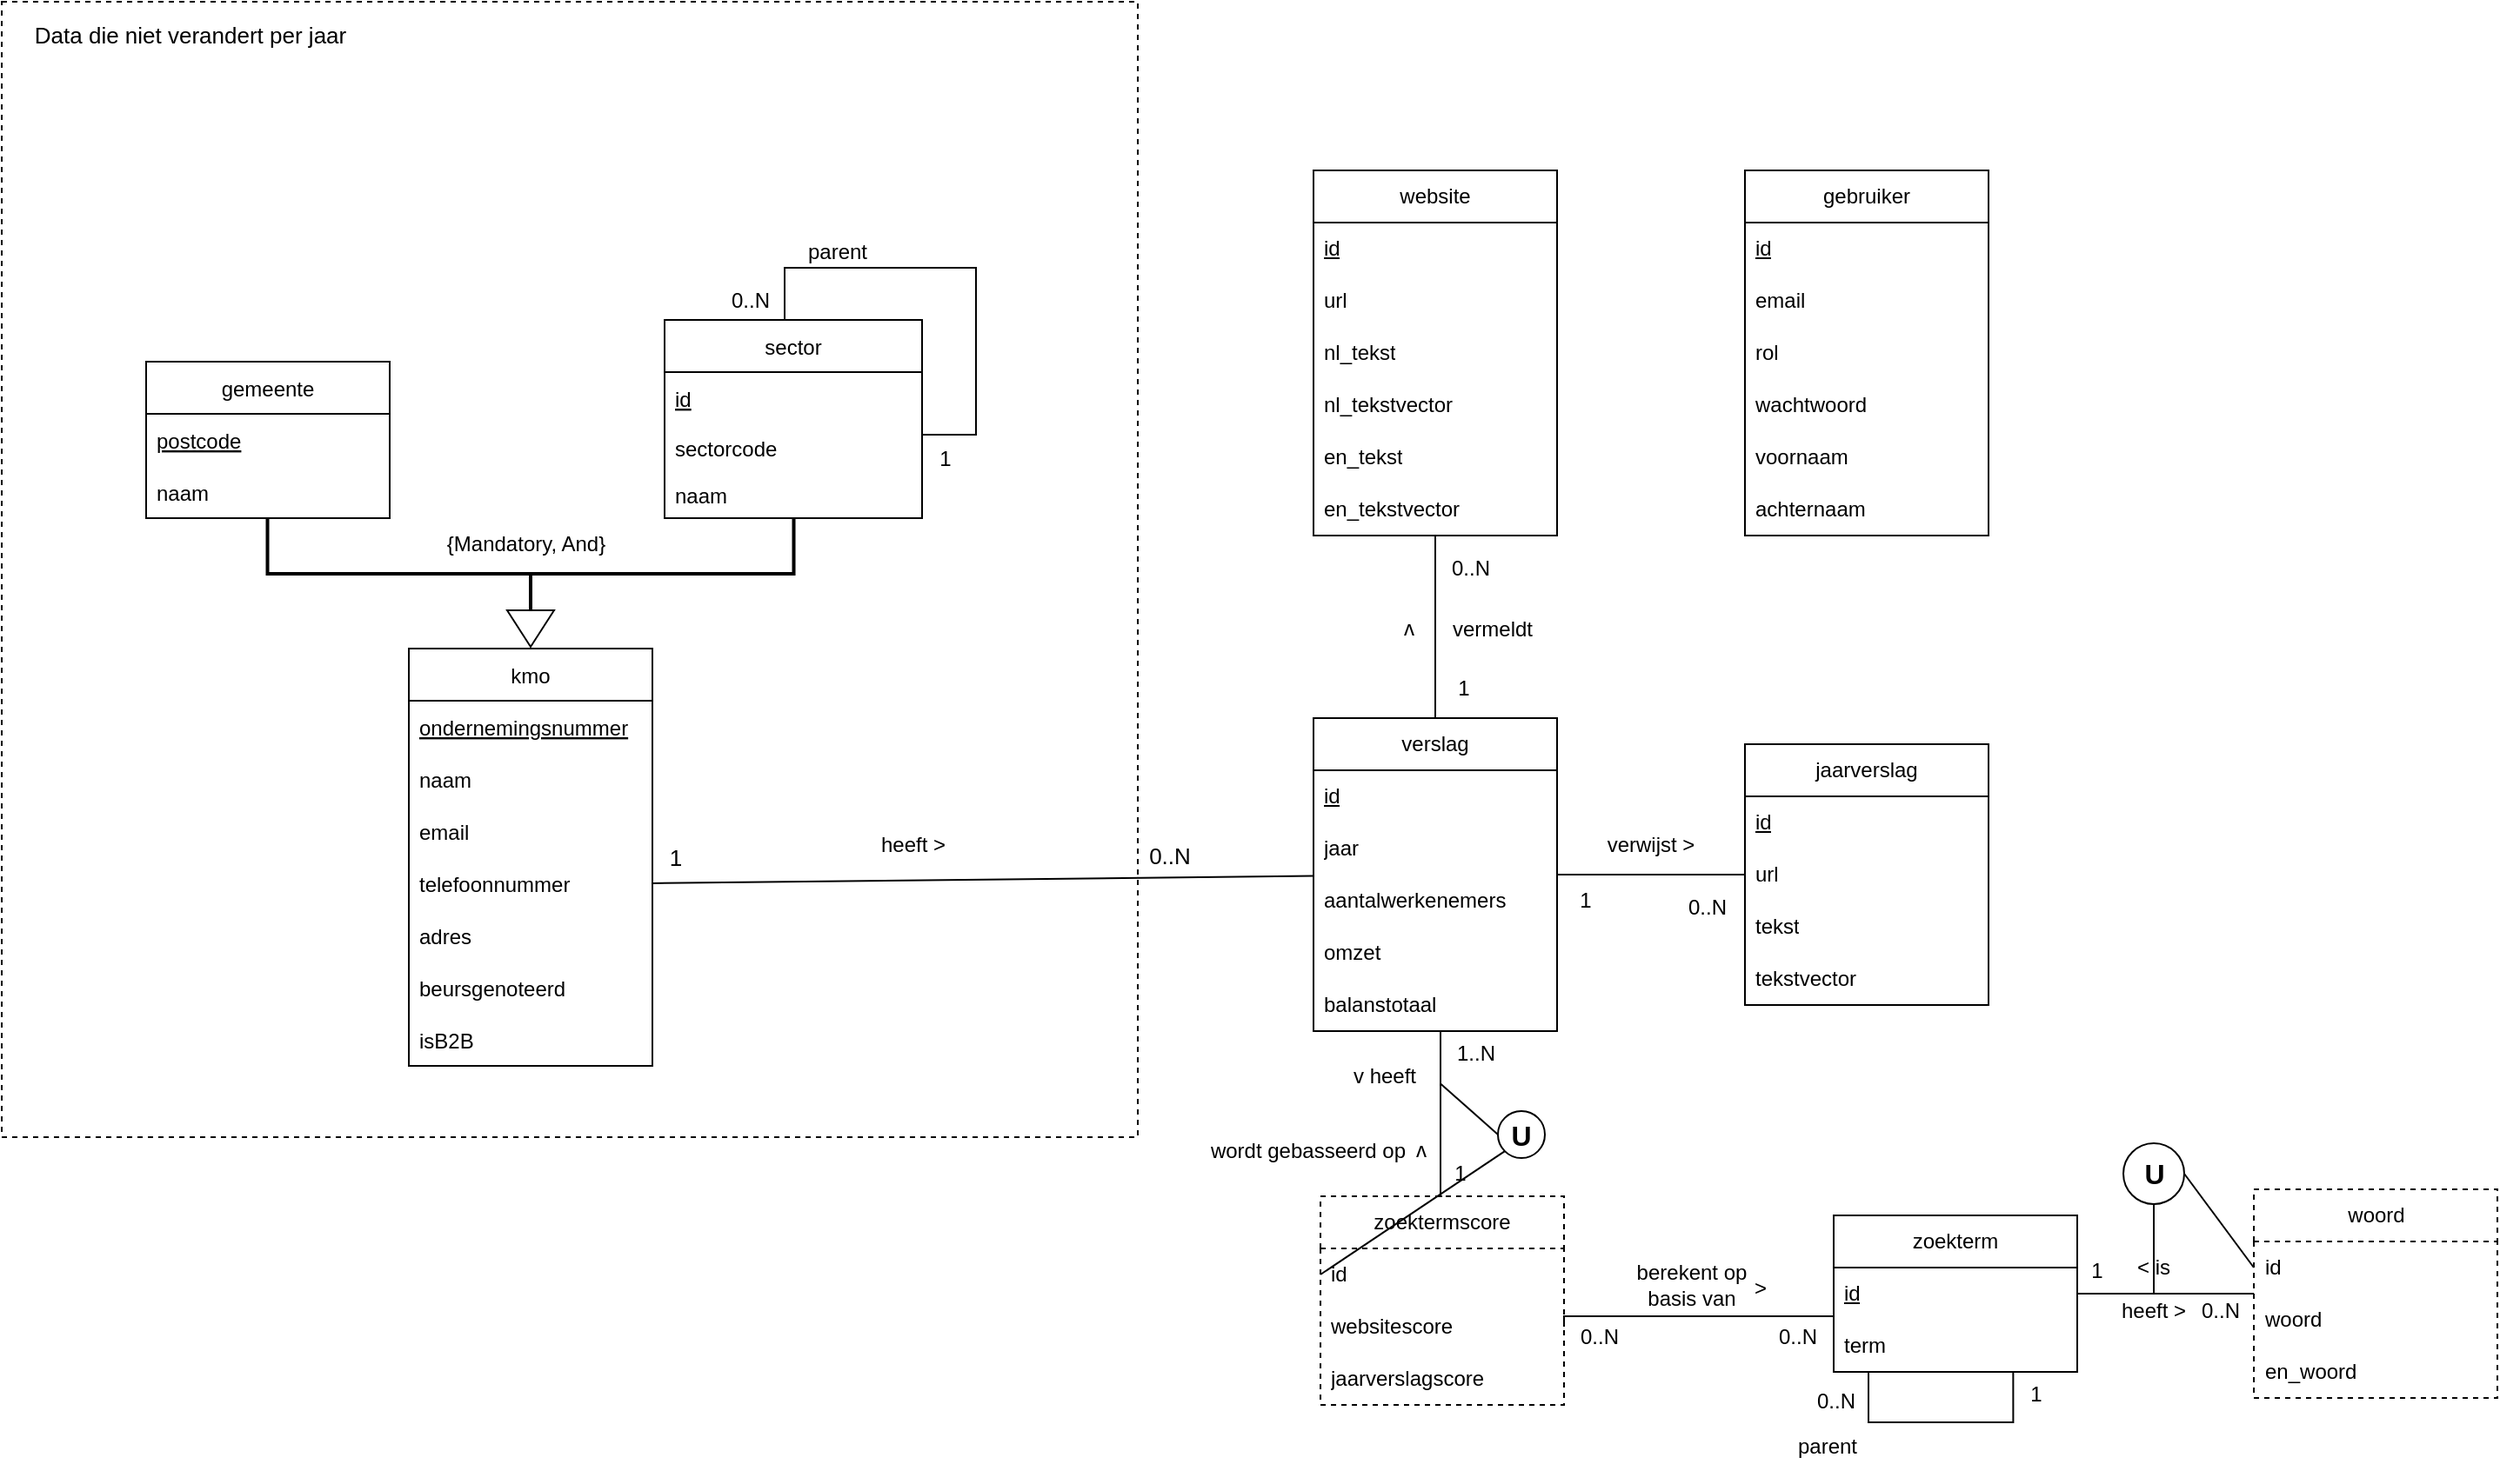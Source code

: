 <mxfile version="20.6.2" type="device"><diagram id="WTGynVmbKfR1uC-QsiB_" name="Page-1"><mxGraphModel dx="1108" dy="1800" grid="0" gridSize="10" guides="1" tooltips="1" connect="1" arrows="1" fold="1" page="0" pageScale="1" pageWidth="850" pageHeight="1100" math="0" shadow="0"><root><mxCell id="0"/><mxCell id="1" parent="0"/><mxCell id="Re18l9JdXHp2UFm8CKWH-41" value="&lt;div style=&quot;&quot;&gt;&lt;br&gt;&lt;/div&gt;" style="whiteSpace=wrap;html=1;aspect=fixed;fillColor=none;dashed=1;align=left;imageAspect=0;" parent="1" vertex="1"><mxGeometry x="-142" y="-271" width="653" height="653" as="geometry"/></mxCell><mxCell id="Re18l9JdXHp2UFm8CKWH-2" value="kmo" style="swimlane;fontStyle=0;childLayout=stackLayout;horizontal=1;startSize=30;horizontalStack=0;resizeParent=1;resizeParentMax=0;resizeLast=0;collapsible=1;marginBottom=0;fillColor=default;" parent="1" vertex="1"><mxGeometry x="92" y="101" width="140" height="240" as="geometry"/></mxCell><mxCell id="Re18l9JdXHp2UFm8CKWH-3" value="ondernemingsnummer" style="text;strokeColor=none;fillColor=none;align=left;verticalAlign=middle;spacingLeft=4;spacingRight=4;overflow=hidden;points=[[0,0.5],[1,0.5]];portConstraint=eastwest;rotatable=0;fontStyle=4" parent="Re18l9JdXHp2UFm8CKWH-2" vertex="1"><mxGeometry y="30" width="140" height="30" as="geometry"/></mxCell><mxCell id="Re18l9JdXHp2UFm8CKWH-4" value="naam" style="text;strokeColor=none;fillColor=none;align=left;verticalAlign=middle;spacingLeft=4;spacingRight=4;overflow=hidden;points=[[0,0.5],[1,0.5]];portConstraint=eastwest;rotatable=0;" parent="Re18l9JdXHp2UFm8CKWH-2" vertex="1"><mxGeometry y="60" width="140" height="30" as="geometry"/></mxCell><mxCell id="Re18l9JdXHp2UFm8CKWH-5" value="email" style="text;strokeColor=none;fillColor=none;align=left;verticalAlign=middle;spacingLeft=4;spacingRight=4;overflow=hidden;points=[[0,0.5],[1,0.5]];portConstraint=eastwest;rotatable=0;" parent="Re18l9JdXHp2UFm8CKWH-2" vertex="1"><mxGeometry y="90" width="140" height="30" as="geometry"/></mxCell><mxCell id="Re18l9JdXHp2UFm8CKWH-6" value="telefoonnummer" style="text;strokeColor=none;fillColor=none;align=left;verticalAlign=middle;spacingLeft=4;spacingRight=4;overflow=hidden;points=[[0,0.5],[1,0.5]];portConstraint=eastwest;rotatable=0;" parent="Re18l9JdXHp2UFm8CKWH-2" vertex="1"><mxGeometry y="120" width="140" height="30" as="geometry"/></mxCell><mxCell id="Re18l9JdXHp2UFm8CKWH-7" value="adres" style="text;strokeColor=none;fillColor=none;align=left;verticalAlign=middle;spacingLeft=4;spacingRight=4;overflow=hidden;points=[[0,0.5],[1,0.5]];portConstraint=eastwest;rotatable=0;" parent="Re18l9JdXHp2UFm8CKWH-2" vertex="1"><mxGeometry y="150" width="140" height="30" as="geometry"/></mxCell><mxCell id="Re18l9JdXHp2UFm8CKWH-9" value="beursgenoteerd" style="text;strokeColor=none;fillColor=none;align=left;verticalAlign=middle;spacingLeft=4;spacingRight=4;overflow=hidden;points=[[0,0.5],[1,0.5]];portConstraint=eastwest;rotatable=0;" parent="Re18l9JdXHp2UFm8CKWH-2" vertex="1"><mxGeometry y="180" width="140" height="30" as="geometry"/></mxCell><mxCell id="Re18l9JdXHp2UFm8CKWH-11" value="isB2B" style="text;strokeColor=none;fillColor=none;align=left;verticalAlign=middle;spacingLeft=4;spacingRight=4;overflow=hidden;points=[[0,0.5],[1,0.5]];portConstraint=eastwest;rotatable=0;" parent="Re18l9JdXHp2UFm8CKWH-2" vertex="1"><mxGeometry y="210" width="140" height="30" as="geometry"/></mxCell><mxCell id="Re18l9JdXHp2UFm8CKWH-14" value="gemeente" style="swimlane;fontStyle=0;childLayout=stackLayout;horizontal=1;startSize=30;horizontalStack=0;resizeParent=1;resizeParentMax=0;resizeLast=0;collapsible=1;marginBottom=0;fillColor=default;" parent="1" vertex="1"><mxGeometry x="-59" y="-64" width="140" height="90" as="geometry"/></mxCell><mxCell id="Re18l9JdXHp2UFm8CKWH-15" value="postcode" style="text;strokeColor=none;fillColor=none;align=left;verticalAlign=middle;spacingLeft=4;spacingRight=4;overflow=hidden;points=[[0,0.5],[1,0.5]];portConstraint=eastwest;rotatable=0;fontStyle=4" parent="Re18l9JdXHp2UFm8CKWH-14" vertex="1"><mxGeometry y="30" width="140" height="30" as="geometry"/></mxCell><mxCell id="Re18l9JdXHp2UFm8CKWH-16" value="naam" style="text;strokeColor=none;fillColor=none;align=left;verticalAlign=middle;spacingLeft=4;spacingRight=4;overflow=hidden;points=[[0,0.5],[1,0.5]];portConstraint=eastwest;rotatable=0;" parent="Re18l9JdXHp2UFm8CKWH-14" vertex="1"><mxGeometry y="60" width="140" height="30" as="geometry"/></mxCell><mxCell id="Re18l9JdXHp2UFm8CKWH-21" value="sector" style="swimlane;fontStyle=0;childLayout=stackLayout;horizontal=1;startSize=30;horizontalStack=0;resizeParent=1;resizeParentMax=0;resizeLast=0;collapsible=1;marginBottom=0;fillColor=default;" parent="1" vertex="1"><mxGeometry x="239" y="-88" width="148" height="114" as="geometry"/></mxCell><mxCell id="Re18l9JdXHp2UFm8CKWH-22" value="id" style="text;strokeColor=none;fillColor=none;align=left;verticalAlign=middle;spacingLeft=4;spacingRight=4;overflow=hidden;points=[[0,0.5],[1,0.5]];portConstraint=eastwest;rotatable=0;fontStyle=4" parent="Re18l9JdXHp2UFm8CKWH-21" vertex="1"><mxGeometry y="30" width="148" height="30" as="geometry"/></mxCell><mxCell id="Re18l9JdXHp2UFm8CKWH-23" value="sectorcode" style="text;strokeColor=none;fillColor=none;align=left;verticalAlign=middle;spacingLeft=4;spacingRight=4;overflow=hidden;points=[[0,0.5],[1,0.5]];portConstraint=eastwest;rotatable=0;" parent="Re18l9JdXHp2UFm8CKWH-21" vertex="1"><mxGeometry y="60" width="148" height="27" as="geometry"/></mxCell><mxCell id="v-ODNbQxsTQjlnAc42EJ-2" value="naam" style="text;strokeColor=none;fillColor=none;align=left;verticalAlign=middle;spacingLeft=4;spacingRight=4;overflow=hidden;points=[[0,0.5],[1,0.5]];portConstraint=eastwest;rotatable=0;" parent="Re18l9JdXHp2UFm8CKWH-21" vertex="1"><mxGeometry y="87" width="148" height="27" as="geometry"/></mxCell><mxCell id="Re18l9JdXHp2UFm8CKWH-31" style="edgeStyle=orthogonalEdgeStyle;rounded=0;orthogonalLoop=1;jettySize=auto;html=1;endArrow=none;endFill=0;" parent="1" source="Re18l9JdXHp2UFm8CKWH-21" target="Re18l9JdXHp2UFm8CKWH-21" edge="1"><mxGeometry relative="1" as="geometry"><mxPoint x="308" y="-155" as="sourcePoint"/><Array as="points"><mxPoint x="308" y="-118"/><mxPoint x="418" y="-118"/><mxPoint x="418" y="-22"/></Array></mxGeometry></mxCell><mxCell id="Re18l9JdXHp2UFm8CKWH-34" value="0..N" style="text;html=1;align=center;verticalAlign=middle;resizable=0;points=[];autosize=1;strokeColor=none;fillColor=none;" parent="1" vertex="1"><mxGeometry x="268" y="-112" width="40" height="26" as="geometry"/></mxCell><mxCell id="Re18l9JdXHp2UFm8CKWH-42" value="Data die niet verandert&amp;nbsp;per jaar" style="text;html=1;align=center;verticalAlign=middle;resizable=0;points=[];autosize=1;strokeColor=none;fillColor=none;fontSize=13;" parent="1" vertex="1"><mxGeometry x="-133" y="-266" width="197" height="28" as="geometry"/></mxCell><mxCell id="Re18l9JdXHp2UFm8CKWH-84" style="edgeStyle=none;rounded=0;orthogonalLoop=1;jettySize=auto;html=1;fontSize=13;endArrow=none;endFill=0;entryX=1;entryY=0.5;entryDx=0;entryDy=0;" parent="1" source="PHelXk3jzm6ezTHPBqMF-7" target="Re18l9JdXHp2UFm8CKWH-6" edge="1"><mxGeometry relative="1" as="geometry"><mxPoint x="550" y="236" as="sourcePoint"/></mxGeometry></mxCell><mxCell id="Re18l9JdXHp2UFm8CKWH-87" value="1" style="text;html=1;align=center;verticalAlign=middle;resizable=0;points=[];autosize=1;strokeColor=none;fillColor=none;fontSize=13;" parent="1" vertex="1"><mxGeometry x="232" y="207" width="25" height="28" as="geometry"/></mxCell><mxCell id="Re18l9JdXHp2UFm8CKWH-88" value="0..N" style="text;html=1;align=center;verticalAlign=middle;resizable=0;points=[];autosize=1;strokeColor=none;fillColor=none;fontSize=13;" parent="1" vertex="1"><mxGeometry x="508" y="206" width="42" height="28" as="geometry"/></mxCell><mxCell id="PHelXk3jzm6ezTHPBqMF-1" value="parent" style="text;html=1;align=center;verticalAlign=middle;resizable=0;points=[];autosize=1;strokeColor=none;fillColor=none;" parent="1" vertex="1"><mxGeometry x="312" y="-140" width="52" height="26" as="geometry"/></mxCell><mxCell id="PHelXk3jzm6ezTHPBqMF-2" value="1" style="text;html=1;align=center;verticalAlign=middle;resizable=0;points=[];autosize=1;strokeColor=none;fillColor=none;" parent="1" vertex="1"><mxGeometry x="387" y="-21" width="25" height="26" as="geometry"/></mxCell><mxCell id="PHelXk3jzm6ezTHPBqMF-25" style="edgeStyle=orthogonalEdgeStyle;rounded=0;orthogonalLoop=1;jettySize=auto;html=1;endArrow=none;endFill=0;" parent="1" source="PHelXk3jzm6ezTHPBqMF-7" target="PHelXk3jzm6ezTHPBqMF-14" edge="1"><mxGeometry relative="1" as="geometry"/></mxCell><mxCell id="PHelXk3jzm6ezTHPBqMF-7" value="verslag" style="swimlane;fontStyle=0;childLayout=stackLayout;horizontal=1;startSize=30;horizontalStack=0;resizeParent=1;resizeParentMax=0;resizeLast=0;collapsible=1;marginBottom=0;whiteSpace=wrap;html=1;" parent="1" vertex="1"><mxGeometry x="612" y="141" width="140" height="180" as="geometry"/></mxCell><mxCell id="PHelXk3jzm6ezTHPBqMF-8" value="&lt;u style=&quot;&quot;&gt;id&lt;/u&gt;" style="text;strokeColor=none;fillColor=none;align=left;verticalAlign=middle;spacingLeft=4;spacingRight=4;overflow=hidden;points=[[0,0.5],[1,0.5]];portConstraint=eastwest;rotatable=0;whiteSpace=wrap;html=1;" parent="PHelXk3jzm6ezTHPBqMF-7" vertex="1"><mxGeometry y="30" width="140" height="30" as="geometry"/></mxCell><mxCell id="PHelXk3jzm6ezTHPBqMF-9" value="jaar" style="text;strokeColor=none;fillColor=none;align=left;verticalAlign=middle;spacingLeft=4;spacingRight=4;overflow=hidden;points=[[0,0.5],[1,0.5]];portConstraint=eastwest;rotatable=0;whiteSpace=wrap;html=1;" parent="PHelXk3jzm6ezTHPBqMF-7" vertex="1"><mxGeometry y="60" width="140" height="30" as="geometry"/></mxCell><mxCell id="PHelXk3jzm6ezTHPBqMF-10" value="aantalwerkenemers" style="text;strokeColor=none;fillColor=none;align=left;verticalAlign=middle;spacingLeft=4;spacingRight=4;overflow=hidden;points=[[0,0.5],[1,0.5]];portConstraint=eastwest;rotatable=0;whiteSpace=wrap;html=1;" parent="PHelXk3jzm6ezTHPBqMF-7" vertex="1"><mxGeometry y="90" width="140" height="30" as="geometry"/></mxCell><mxCell id="PHelXk3jzm6ezTHPBqMF-11" value="omzet" style="text;strokeColor=none;fillColor=none;align=left;verticalAlign=middle;spacingLeft=4;spacingRight=4;overflow=hidden;points=[[0,0.5],[1,0.5]];portConstraint=eastwest;rotatable=0;whiteSpace=wrap;html=1;" parent="PHelXk3jzm6ezTHPBqMF-7" vertex="1"><mxGeometry y="120" width="140" height="30" as="geometry"/></mxCell><mxCell id="PHelXk3jzm6ezTHPBqMF-12" value="balanstotaal" style="text;strokeColor=none;fillColor=none;align=left;verticalAlign=middle;spacingLeft=4;spacingRight=4;overflow=hidden;points=[[0,0.5],[1,0.5]];portConstraint=eastwest;rotatable=0;whiteSpace=wrap;html=1;" parent="PHelXk3jzm6ezTHPBqMF-7" vertex="1"><mxGeometry y="150" width="140" height="30" as="geometry"/></mxCell><mxCell id="PHelXk3jzm6ezTHPBqMF-14" value="jaarverslag" style="swimlane;fontStyle=0;childLayout=stackLayout;horizontal=1;startSize=30;horizontalStack=0;resizeParent=1;resizeParentMax=0;resizeLast=0;collapsible=1;marginBottom=0;whiteSpace=wrap;html=1;" parent="1" vertex="1"><mxGeometry x="860" y="156" width="140" height="150" as="geometry"/></mxCell><mxCell id="PHelXk3jzm6ezTHPBqMF-16" value="&lt;u style=&quot;&quot;&gt;id&lt;/u&gt;" style="text;strokeColor=none;fillColor=none;align=left;verticalAlign=middle;spacingLeft=4;spacingRight=4;overflow=hidden;points=[[0,0.5],[1,0.5]];portConstraint=eastwest;rotatable=0;whiteSpace=wrap;html=1;" parent="PHelXk3jzm6ezTHPBqMF-14" vertex="1"><mxGeometry y="30" width="140" height="30" as="geometry"/></mxCell><mxCell id="PHelXk3jzm6ezTHPBqMF-17" value="url" style="text;strokeColor=none;fillColor=none;align=left;verticalAlign=middle;spacingLeft=4;spacingRight=4;overflow=hidden;points=[[0,0.5],[1,0.5]];portConstraint=eastwest;rotatable=0;whiteSpace=wrap;html=1;" parent="PHelXk3jzm6ezTHPBqMF-14" vertex="1"><mxGeometry y="60" width="140" height="30" as="geometry"/></mxCell><mxCell id="PHelXk3jzm6ezTHPBqMF-26" value="tekst" style="text;strokeColor=none;fillColor=none;align=left;verticalAlign=middle;spacingLeft=4;spacingRight=4;overflow=hidden;points=[[0,0.5],[1,0.5]];portConstraint=eastwest;rotatable=0;whiteSpace=wrap;html=1;" parent="PHelXk3jzm6ezTHPBqMF-14" vertex="1"><mxGeometry y="90" width="140" height="30" as="geometry"/></mxCell><mxCell id="v-ODNbQxsTQjlnAc42EJ-4" value="tekstvector" style="text;strokeColor=none;fillColor=none;align=left;verticalAlign=middle;spacingLeft=4;spacingRight=4;overflow=hidden;points=[[0,0.5],[1,0.5]];portConstraint=eastwest;rotatable=0;whiteSpace=wrap;html=1;" parent="PHelXk3jzm6ezTHPBqMF-14" vertex="1"><mxGeometry y="120" width="140" height="30" as="geometry"/></mxCell><mxCell id="PHelXk3jzm6ezTHPBqMF-22" style="edgeStyle=orthogonalEdgeStyle;rounded=0;orthogonalLoop=1;jettySize=auto;html=1;endArrow=none;endFill=0;" parent="1" source="PHelXk3jzm6ezTHPBqMF-18" target="PHelXk3jzm6ezTHPBqMF-7" edge="1"><mxGeometry relative="1" as="geometry"/></mxCell><mxCell id="PHelXk3jzm6ezTHPBqMF-18" value="website" style="swimlane;fontStyle=0;childLayout=stackLayout;horizontal=1;startSize=30;horizontalStack=0;resizeParent=1;resizeParentMax=0;resizeLast=0;collapsible=1;marginBottom=0;whiteSpace=wrap;html=1;" parent="1" vertex="1"><mxGeometry x="612" y="-174" width="140" height="210" as="geometry"/></mxCell><mxCell id="PHelXk3jzm6ezTHPBqMF-19" value="&lt;u style=&quot;&quot;&gt;id&lt;/u&gt;" style="text;strokeColor=none;fillColor=none;align=left;verticalAlign=middle;spacingLeft=4;spacingRight=4;overflow=hidden;points=[[0,0.5],[1,0.5]];portConstraint=eastwest;rotatable=0;whiteSpace=wrap;html=1;" parent="PHelXk3jzm6ezTHPBqMF-18" vertex="1"><mxGeometry y="30" width="140" height="30" as="geometry"/></mxCell><mxCell id="PHelXk3jzm6ezTHPBqMF-20" value="url" style="text;strokeColor=none;fillColor=none;align=left;verticalAlign=middle;spacingLeft=4;spacingRight=4;overflow=hidden;points=[[0,0.5],[1,0.5]];portConstraint=eastwest;rotatable=0;whiteSpace=wrap;html=1;" parent="PHelXk3jzm6ezTHPBqMF-18" vertex="1"><mxGeometry y="60" width="140" height="30" as="geometry"/></mxCell><mxCell id="PHelXk3jzm6ezTHPBqMF-21" value="nl_tekst" style="text;strokeColor=none;fillColor=none;align=left;verticalAlign=middle;spacingLeft=4;spacingRight=4;overflow=hidden;points=[[0,0.5],[1,0.5]];portConstraint=eastwest;rotatable=0;whiteSpace=wrap;html=1;" parent="PHelXk3jzm6ezTHPBqMF-18" vertex="1"><mxGeometry y="90" width="140" height="30" as="geometry"/></mxCell><mxCell id="v-ODNbQxsTQjlnAc42EJ-3" value="nl_tekstvector" style="text;strokeColor=none;fillColor=none;align=left;verticalAlign=middle;spacingLeft=4;spacingRight=4;overflow=hidden;points=[[0,0.5],[1,0.5]];portConstraint=eastwest;rotatable=0;whiteSpace=wrap;html=1;" parent="PHelXk3jzm6ezTHPBqMF-18" vertex="1"><mxGeometry y="120" width="140" height="30" as="geometry"/></mxCell><mxCell id="T7cMUCv45q9DlVfHMy0q-3" value="en_tekst" style="text;strokeColor=none;fillColor=none;align=left;verticalAlign=middle;spacingLeft=4;spacingRight=4;overflow=hidden;points=[[0,0.5],[1,0.5]];portConstraint=eastwest;rotatable=0;whiteSpace=wrap;html=1;" parent="PHelXk3jzm6ezTHPBqMF-18" vertex="1"><mxGeometry y="150" width="140" height="30" as="geometry"/></mxCell><mxCell id="T7cMUCv45q9DlVfHMy0q-2" value="en_tekstvector" style="text;strokeColor=none;fillColor=none;align=left;verticalAlign=middle;spacingLeft=4;spacingRight=4;overflow=hidden;points=[[0,0.5],[1,0.5]];portConstraint=eastwest;rotatable=0;whiteSpace=wrap;html=1;" parent="PHelXk3jzm6ezTHPBqMF-18" vertex="1"><mxGeometry y="180" width="140" height="30" as="geometry"/></mxCell><mxCell id="PHelXk3jzm6ezTHPBqMF-23" value="0..N" style="text;html=1;align=center;verticalAlign=middle;resizable=0;points=[];autosize=1;strokeColor=none;fillColor=none;" parent="1" vertex="1"><mxGeometry x="682" y="42" width="40" height="26" as="geometry"/></mxCell><mxCell id="PHelXk3jzm6ezTHPBqMF-24" value="1" style="text;html=1;align=center;verticalAlign=middle;resizable=0;points=[];autosize=1;strokeColor=none;fillColor=none;" parent="1" vertex="1"><mxGeometry x="685" y="111" width="25" height="26" as="geometry"/></mxCell><mxCell id="PHelXk3jzm6ezTHPBqMF-27" value="0..N" style="text;html=1;align=center;verticalAlign=middle;resizable=0;points=[];autosize=1;strokeColor=none;fillColor=none;" parent="1" vertex="1"><mxGeometry x="818" y="237" width="40" height="26" as="geometry"/></mxCell><mxCell id="PHelXk3jzm6ezTHPBqMF-28" value="1" style="text;html=1;align=center;verticalAlign=middle;resizable=0;points=[];autosize=1;strokeColor=none;fillColor=none;" parent="1" vertex="1"><mxGeometry x="755" y="233" width="25" height="26" as="geometry"/></mxCell><mxCell id="PHelXk3jzm6ezTHPBqMF-29" value="zoekterm" style="swimlane;fontStyle=0;childLayout=stackLayout;horizontal=1;startSize=30;horizontalStack=0;resizeParent=1;resizeParentMax=0;resizeLast=0;collapsible=1;marginBottom=0;whiteSpace=wrap;html=1;" parent="1" vertex="1"><mxGeometry x="911" y="427" width="140" height="90" as="geometry"/></mxCell><mxCell id="PHelXk3jzm6ezTHPBqMF-34" style="edgeStyle=orthogonalEdgeStyle;rounded=0;orthogonalLoop=1;jettySize=auto;html=1;endArrow=none;endFill=0;entryX=0.737;entryY=0.992;entryDx=0;entryDy=0;entryPerimeter=0;" parent="PHelXk3jzm6ezTHPBqMF-29" source="PHelXk3jzm6ezTHPBqMF-31" target="PHelXk3jzm6ezTHPBqMF-31" edge="1"><mxGeometry relative="1" as="geometry"><Array as="points"><mxPoint x="20" y="119"/><mxPoint x="103" y="119"/></Array></mxGeometry></mxCell><mxCell id="PHelXk3jzm6ezTHPBqMF-30" value="&lt;u style=&quot;&quot;&gt;id&lt;/u&gt;" style="text;strokeColor=none;fillColor=none;align=left;verticalAlign=middle;spacingLeft=4;spacingRight=4;overflow=hidden;points=[[0,0.5],[1,0.5]];portConstraint=eastwest;rotatable=0;whiteSpace=wrap;html=1;" parent="PHelXk3jzm6ezTHPBqMF-29" vertex="1"><mxGeometry y="30" width="140" height="30" as="geometry"/></mxCell><mxCell id="PHelXk3jzm6ezTHPBqMF-31" value="term" style="text;strokeColor=none;fillColor=none;align=left;verticalAlign=middle;spacingLeft=4;spacingRight=4;overflow=hidden;points=[[0,0.5],[1,0.5]];portConstraint=eastwest;rotatable=0;whiteSpace=wrap;html=1;" parent="PHelXk3jzm6ezTHPBqMF-29" vertex="1"><mxGeometry y="60" width="140" height="30" as="geometry"/></mxCell><mxCell id="PHelXk3jzm6ezTHPBqMF-35" value="parent" style="text;html=1;align=center;verticalAlign=middle;resizable=0;points=[];autosize=1;strokeColor=none;fillColor=none;" parent="1" vertex="1"><mxGeometry x="881" y="547" width="52" height="26" as="geometry"/></mxCell><mxCell id="PHelXk3jzm6ezTHPBqMF-36" value="1" style="text;html=1;align=center;verticalAlign=middle;resizable=0;points=[];autosize=1;strokeColor=none;fillColor=none;" parent="1" vertex="1"><mxGeometry x="1014" y="517" width="25" height="26" as="geometry"/></mxCell><mxCell id="PHelXk3jzm6ezTHPBqMF-37" value="0..N" style="text;html=1;align=center;verticalAlign=middle;resizable=0;points=[];autosize=1;strokeColor=none;fillColor=none;" parent="1" vertex="1"><mxGeometry x="892" y="521" width="40" height="26" as="geometry"/></mxCell><mxCell id="PHelXk3jzm6ezTHPBqMF-43" style="edgeStyle=orthogonalEdgeStyle;rounded=0;orthogonalLoop=1;jettySize=auto;html=1;endArrow=none;endFill=0;" parent="1" source="PHelXk3jzm6ezTHPBqMF-39" target="PHelXk3jzm6ezTHPBqMF-30" edge="1"><mxGeometry relative="1" as="geometry"/></mxCell><mxCell id="PHelXk3jzm6ezTHPBqMF-39" value="woord" style="swimlane;fontStyle=0;childLayout=stackLayout;horizontal=1;startSize=30;horizontalStack=0;resizeParent=1;resizeParentMax=0;resizeLast=0;collapsible=1;marginBottom=0;whiteSpace=wrap;html=1;dashed=1;" parent="1" vertex="1"><mxGeometry x="1152.5" y="412" width="140" height="120" as="geometry"/></mxCell><mxCell id="PHelXk3jzm6ezTHPBqMF-40" value="&lt;span style=&quot;&quot;&gt;id&lt;/span&gt;" style="text;strokeColor=none;fillColor=none;align=left;verticalAlign=middle;spacingLeft=4;spacingRight=4;overflow=hidden;points=[[0,0.5],[1,0.5]];portConstraint=eastwest;rotatable=0;whiteSpace=wrap;html=1;fontStyle=0" parent="PHelXk3jzm6ezTHPBqMF-39" vertex="1"><mxGeometry y="30" width="140" height="30" as="geometry"/></mxCell><mxCell id="PHelXk3jzm6ezTHPBqMF-41" value="woord" style="text;strokeColor=none;fillColor=none;align=left;verticalAlign=middle;spacingLeft=4;spacingRight=4;overflow=hidden;points=[[0,0.5],[1,0.5]];portConstraint=eastwest;rotatable=0;whiteSpace=wrap;html=1;" parent="PHelXk3jzm6ezTHPBqMF-39" vertex="1"><mxGeometry y="60" width="140" height="30" as="geometry"/></mxCell><mxCell id="T7cMUCv45q9DlVfHMy0q-1" value="en_woord" style="text;strokeColor=none;fillColor=none;align=left;verticalAlign=middle;spacingLeft=4;spacingRight=4;overflow=hidden;points=[[0,0.5],[1,0.5]];portConstraint=eastwest;rotatable=0;whiteSpace=wrap;html=1;" parent="PHelXk3jzm6ezTHPBqMF-39" vertex="1"><mxGeometry y="90" width="140" height="30" as="geometry"/></mxCell><mxCell id="PHelXk3jzm6ezTHPBqMF-44" value="1" style="text;html=1;align=center;verticalAlign=middle;resizable=0;points=[];autosize=1;strokeColor=none;fillColor=none;" parent="1" vertex="1"><mxGeometry x="1049" y="446" width="25" height="26" as="geometry"/></mxCell><mxCell id="PHelXk3jzm6ezTHPBqMF-45" value="0..N" style="text;html=1;align=center;verticalAlign=middle;resizable=0;points=[];autosize=1;strokeColor=none;fillColor=none;" parent="1" vertex="1"><mxGeometry x="1112.5" y="469" width="40" height="26" as="geometry"/></mxCell><mxCell id="v-ODNbQxsTQjlnAc42EJ-7" value="zoektermscore" style="swimlane;fontStyle=0;childLayout=stackLayout;horizontal=1;startSize=30;horizontalStack=0;resizeParent=1;resizeParentMax=0;resizeLast=0;collapsible=1;marginBottom=0;whiteSpace=wrap;html=1;dashed=1;" parent="1" vertex="1"><mxGeometry x="616" y="416" width="140" height="120" as="geometry"/></mxCell><mxCell id="v-ODNbQxsTQjlnAc42EJ-8" value="&lt;span style=&quot;&quot;&gt;id&lt;/span&gt;" style="text;strokeColor=none;fillColor=none;align=left;verticalAlign=middle;spacingLeft=4;spacingRight=4;overflow=hidden;points=[[0,0.5],[1,0.5]];portConstraint=eastwest;rotatable=0;whiteSpace=wrap;html=1;fontStyle=0" parent="v-ODNbQxsTQjlnAc42EJ-7" vertex="1"><mxGeometry y="30" width="140" height="30" as="geometry"/></mxCell><mxCell id="v-ODNbQxsTQjlnAc42EJ-9" value="websitescore" style="text;strokeColor=none;fillColor=none;align=left;verticalAlign=middle;spacingLeft=4;spacingRight=4;overflow=hidden;points=[[0,0.5],[1,0.5]];portConstraint=eastwest;rotatable=0;whiteSpace=wrap;html=1;" parent="v-ODNbQxsTQjlnAc42EJ-7" vertex="1"><mxGeometry y="60" width="140" height="30" as="geometry"/></mxCell><mxCell id="v-ODNbQxsTQjlnAc42EJ-10" value="jaarverslagscore&lt;br&gt;" style="text;strokeColor=none;fillColor=none;align=left;verticalAlign=middle;spacingLeft=4;spacingRight=4;overflow=hidden;points=[[0,0.5],[1,0.5]];portConstraint=eastwest;rotatable=0;whiteSpace=wrap;html=1;" parent="v-ODNbQxsTQjlnAc42EJ-7" vertex="1"><mxGeometry y="90" width="140" height="30" as="geometry"/></mxCell><mxCell id="v-ODNbQxsTQjlnAc42EJ-12" style="edgeStyle=orthogonalEdgeStyle;rounded=0;orthogonalLoop=1;jettySize=auto;html=1;endArrow=none;endFill=0;entryX=0.5;entryY=0;entryDx=0;entryDy=0;" parent="1" source="PHelXk3jzm6ezTHPBqMF-12" target="v-ODNbQxsTQjlnAc42EJ-7" edge="1"><mxGeometry relative="1" as="geometry"><mxPoint x="692" y="331" as="sourcePoint"/><mxPoint x="692" y="400.0" as="targetPoint"/><Array as="points"><mxPoint x="685" y="353"/><mxPoint x="685" y="353"/></Array></mxGeometry></mxCell><mxCell id="v-ODNbQxsTQjlnAc42EJ-13" style="edgeStyle=orthogonalEdgeStyle;rounded=0;orthogonalLoop=1;jettySize=auto;html=1;endArrow=none;endFill=0;entryX=1;entryY=0.5;entryDx=0;entryDy=0;" parent="1" source="PHelXk3jzm6ezTHPBqMF-30" target="v-ODNbQxsTQjlnAc42EJ-9" edge="1"><mxGeometry relative="1" as="geometry"><mxPoint x="693.0" y="354" as="sourcePoint"/><mxPoint x="696" y="426" as="targetPoint"/><Array as="points"><mxPoint x="756" y="485"/></Array></mxGeometry></mxCell><mxCell id="NfVMuVPaTyFl3EhKX2cR-1" value="0..N" style="text;html=1;align=center;verticalAlign=middle;resizable=0;points=[];autosize=1;strokeColor=none;fillColor=none;" parent="1" vertex="1"><mxGeometry x="756" y="484" width="40" height="26" as="geometry"/></mxCell><mxCell id="NfVMuVPaTyFl3EhKX2cR-2" value="1" style="text;html=1;align=center;verticalAlign=middle;resizable=0;points=[];autosize=1;strokeColor=none;fillColor=none;" parent="1" vertex="1"><mxGeometry x="683" y="390" width="25" height="26" as="geometry"/></mxCell><mxCell id="NfVMuVPaTyFl3EhKX2cR-3" value="1..N" style="text;html=1;align=center;verticalAlign=middle;resizable=0;points=[];autosize=1;strokeColor=none;fillColor=none;" parent="1" vertex="1"><mxGeometry x="685" y="321" width="40" height="26" as="geometry"/></mxCell><mxCell id="NfVMuVPaTyFl3EhKX2cR-4" value="0..N" style="text;html=1;align=center;verticalAlign=middle;resizable=0;points=[];autosize=1;strokeColor=none;fillColor=none;" parent="1" vertex="1"><mxGeometry x="870" y="484" width="40" height="26" as="geometry"/></mxCell><mxCell id="rliYD48X37IDonYims0F-1" value="" style="strokeWidth=2;html=1;shape=mxgraph.flowchart.annotation_2;align=left;labelPosition=right;pointerEvents=1;rotation=-90;" parent="1" vertex="1"><mxGeometry x="130.44" y="-93.25" width="63.13" height="302.5" as="geometry"/></mxCell><mxCell id="rliYD48X37IDonYims0F-5" value="" style="triangle;whiteSpace=wrap;html=1;rotation=90;" parent="1" vertex="1"><mxGeometry x="151.5" y="76" width="21" height="27" as="geometry"/></mxCell><mxCell id="rliYD48X37IDonYims0F-6" value="{Mandatory, And}" style="text;html=1;strokeColor=none;fillColor=none;align=center;verticalAlign=middle;whiteSpace=wrap;rounded=0;" parent="1" vertex="1"><mxGeometry x="99" y="26" width="120.56" height="30" as="geometry"/></mxCell><mxCell id="rliYD48X37IDonYims0F-7" value="gebruiker" style="swimlane;fontStyle=0;childLayout=stackLayout;horizontal=1;startSize=30;horizontalStack=0;resizeParent=1;resizeParentMax=0;resizeLast=0;collapsible=1;marginBottom=0;whiteSpace=wrap;html=1;" parent="1" vertex="1"><mxGeometry x="860" y="-174" width="140" height="210" as="geometry"/></mxCell><mxCell id="rliYD48X37IDonYims0F-8" value="&lt;u style=&quot;&quot;&gt;id&lt;/u&gt;" style="text;strokeColor=none;fillColor=none;align=left;verticalAlign=middle;spacingLeft=4;spacingRight=4;overflow=hidden;points=[[0,0.5],[1,0.5]];portConstraint=eastwest;rotatable=0;whiteSpace=wrap;html=1;" parent="rliYD48X37IDonYims0F-7" vertex="1"><mxGeometry y="30" width="140" height="30" as="geometry"/></mxCell><mxCell id="rliYD48X37IDonYims0F-9" value="email" style="text;strokeColor=none;fillColor=none;align=left;verticalAlign=middle;spacingLeft=4;spacingRight=4;overflow=hidden;points=[[0,0.5],[1,0.5]];portConstraint=eastwest;rotatable=0;whiteSpace=wrap;html=1;" parent="rliYD48X37IDonYims0F-7" vertex="1"><mxGeometry y="60" width="140" height="30" as="geometry"/></mxCell><mxCell id="rliYD48X37IDonYims0F-10" value="rol" style="text;strokeColor=none;fillColor=none;align=left;verticalAlign=middle;spacingLeft=4;spacingRight=4;overflow=hidden;points=[[0,0.5],[1,0.5]];portConstraint=eastwest;rotatable=0;whiteSpace=wrap;html=1;" parent="rliYD48X37IDonYims0F-7" vertex="1"><mxGeometry y="90" width="140" height="30" as="geometry"/></mxCell><mxCell id="rliYD48X37IDonYims0F-11" value="wachtwoord" style="text;strokeColor=none;fillColor=none;align=left;verticalAlign=middle;spacingLeft=4;spacingRight=4;overflow=hidden;points=[[0,0.5],[1,0.5]];portConstraint=eastwest;rotatable=0;whiteSpace=wrap;html=1;" parent="rliYD48X37IDonYims0F-7" vertex="1"><mxGeometry y="120" width="140" height="30" as="geometry"/></mxCell><mxCell id="rliYD48X37IDonYims0F-12" value="voornaam" style="text;strokeColor=none;fillColor=none;align=left;verticalAlign=middle;spacingLeft=4;spacingRight=4;overflow=hidden;points=[[0,0.5],[1,0.5]];portConstraint=eastwest;rotatable=0;whiteSpace=wrap;html=1;" parent="rliYD48X37IDonYims0F-7" vertex="1"><mxGeometry y="150" width="140" height="30" as="geometry"/></mxCell><mxCell id="rliYD48X37IDonYims0F-13" value="achternaam" style="text;strokeColor=none;fillColor=none;align=left;verticalAlign=middle;spacingLeft=4;spacingRight=4;overflow=hidden;points=[[0,0.5],[1,0.5]];portConstraint=eastwest;rotatable=0;whiteSpace=wrap;html=1;" parent="rliYD48X37IDonYims0F-7" vertex="1"><mxGeometry y="180" width="140" height="30" as="geometry"/></mxCell><mxCell id="rliYD48X37IDonYims0F-14" value="heeft &amp;gt;" style="text;html=1;strokeColor=none;fillColor=none;align=center;verticalAlign=middle;whiteSpace=wrap;rounded=0;" parent="1" vertex="1"><mxGeometry x="352" y="199" width="60" height="30" as="geometry"/></mxCell><mxCell id="rliYD48X37IDonYims0F-15" value="vermeldt" style="text;html=1;strokeColor=none;fillColor=none;align=center;verticalAlign=middle;whiteSpace=wrap;rounded=0;" parent="1" vertex="1"><mxGeometry x="685" y="74.5" width="60" height="30" as="geometry"/></mxCell><mxCell id="rliYD48X37IDonYims0F-16" value="v" style="text;html=1;strokeColor=none;fillColor=none;align=center;verticalAlign=middle;whiteSpace=wrap;rounded=0;rotation=-180;" parent="1" vertex="1"><mxGeometry x="637" y="77" width="60" height="29" as="geometry"/></mxCell><mxCell id="rliYD48X37IDonYims0F-17" value="verwijst &amp;gt;" style="text;html=1;strokeColor=none;fillColor=none;align=center;verticalAlign=middle;whiteSpace=wrap;rounded=0;" parent="1" vertex="1"><mxGeometry x="776" y="199" width="60" height="30" as="geometry"/></mxCell><mxCell id="rliYD48X37IDonYims0F-18" value="berekent op basis van" style="text;html=1;strokeColor=none;fillColor=none;align=center;verticalAlign=middle;whiteSpace=wrap;rounded=0;" parent="1" vertex="1"><mxGeometry x="789" y="452" width="81" height="30" as="geometry"/></mxCell><mxCell id="rliYD48X37IDonYims0F-20" value="&amp;lt; is" style="text;html=1;strokeColor=none;fillColor=none;align=center;verticalAlign=middle;whiteSpace=wrap;rounded=0;" parent="1" vertex="1"><mxGeometry x="1065" y="441" width="60" height="31" as="geometry"/></mxCell><mxCell id="rliYD48X37IDonYims0F-22" value="" style="ellipse;whiteSpace=wrap;html=1;aspect=fixed;" parent="1" vertex="1"><mxGeometry x="718" y="367" width="27" height="27" as="geometry"/></mxCell><mxCell id="rliYD48X37IDonYims0F-23" value="&lt;b&gt;&lt;font style=&quot;font-size: 16px;&quot;&gt;U&lt;/font&gt;&lt;/b&gt;" style="text;html=1;strokeColor=none;fillColor=none;align=center;verticalAlign=middle;whiteSpace=wrap;rounded=0;dashed=1;" parent="1" vertex="1"><mxGeometry x="679.25" y="352.5" width="104.5" height="56" as="geometry"/></mxCell><mxCell id="rliYD48X37IDonYims0F-25" value="" style="endArrow=none;html=1;rounded=0;fontSize=16;entryX=0;entryY=0.5;entryDx=0;entryDy=0;exitX=1;exitY=0.75;exitDx=0;exitDy=0;" parent="1" source="rliYD48X37IDonYims0F-27" target="rliYD48X37IDonYims0F-22" edge="1"><mxGeometry width="50" height="50" relative="1" as="geometry"><mxPoint x="683" y="380" as="sourcePoint"/><mxPoint x="711.75" y="381.75" as="targetPoint"/></mxGeometry></mxCell><mxCell id="rliYD48X37IDonYims0F-26" value="" style="endArrow=none;html=1;rounded=0;fontSize=16;entryX=0;entryY=1;entryDx=0;entryDy=0;exitX=0;exitY=0.5;exitDx=0;exitDy=0;" parent="1" source="v-ODNbQxsTQjlnAc42EJ-8" target="rliYD48X37IDonYims0F-22" edge="1"><mxGeometry width="50" height="50" relative="1" as="geometry"><mxPoint x="732" y="325" as="sourcePoint"/><mxPoint x="715.704" y="391.296" as="targetPoint"/></mxGeometry></mxCell><mxCell id="rliYD48X37IDonYims0F-27" value="v heeft" style="text;html=1;strokeColor=none;fillColor=none;align=center;verticalAlign=middle;whiteSpace=wrap;rounded=0;dashed=1;fontSize=12;" parent="1" vertex="1"><mxGeometry x="619.5" y="339.75" width="65.5" height="15.25" as="geometry"/></mxCell><mxCell id="rliYD48X37IDonYims0F-28" value="v" style="text;html=1;strokeColor=none;fillColor=none;align=center;verticalAlign=middle;whiteSpace=wrap;rounded=0;rotation=-180;" parent="1" vertex="1"><mxGeometry x="644" y="377" width="60" height="29" as="geometry"/></mxCell><mxCell id="rliYD48X37IDonYims0F-30" value="wordt gebasseerd op" style="text;html=1;strokeColor=none;fillColor=none;align=center;verticalAlign=middle;whiteSpace=wrap;rounded=0;dashed=1;fontSize=12;" parent="1" vertex="1"><mxGeometry x="539.25" y="375" width="140" height="30" as="geometry"/></mxCell><mxCell id="rliYD48X37IDonYims0F-34" value="&amp;gt;" style="text;html=1;strokeColor=none;fillColor=none;align=center;verticalAlign=middle;whiteSpace=wrap;rounded=0;dashed=1;fontSize=12;" parent="1" vertex="1"><mxGeometry x="839" y="454" width="60" height="30" as="geometry"/></mxCell><mxCell id="rliYD48X37IDonYims0F-36" value="" style="ellipse;whiteSpace=wrap;html=1;aspect=fixed;fontSize=12;" parent="1" vertex="1"><mxGeometry x="1077.5" y="385.5" width="35" height="35" as="geometry"/></mxCell><mxCell id="rliYD48X37IDonYims0F-37" value="&lt;b&gt;&lt;font style=&quot;font-size: 16px;&quot;&gt;U&lt;/font&gt;&lt;/b&gt;" style="text;html=1;strokeColor=none;fillColor=none;align=center;verticalAlign=middle;whiteSpace=wrap;rounded=0;dashed=1;" parent="1" vertex="1"><mxGeometry x="1042.75" y="375" width="104.5" height="56" as="geometry"/></mxCell><mxCell id="rliYD48X37IDonYims0F-38" value="" style="endArrow=none;html=1;rounded=0;fontSize=12;exitX=0;exitY=0.5;exitDx=0;exitDy=0;entryX=1;entryY=0.5;entryDx=0;entryDy=0;" parent="1" source="PHelXk3jzm6ezTHPBqMF-40" target="rliYD48X37IDonYims0F-36" edge="1"><mxGeometry width="50" height="50" relative="1" as="geometry"><mxPoint x="942" y="412" as="sourcePoint"/><mxPoint x="1122" y="405" as="targetPoint"/></mxGeometry></mxCell><mxCell id="rliYD48X37IDonYims0F-39" value="" style="endArrow=none;html=1;rounded=0;fontSize=12;entryX=0.5;entryY=1;entryDx=0;entryDy=0;exitX=0.5;exitY=1;exitDx=0;exitDy=0;" parent="1" source="rliYD48X37IDonYims0F-20" target="rliYD48X37IDonYims0F-36" edge="1"><mxGeometry width="50" height="50" relative="1" as="geometry"><mxPoint x="921.92" y="481.848" as="sourcePoint"/><mxPoint x="1087.5" y="413" as="targetPoint"/></mxGeometry></mxCell><mxCell id="k9PJbm0DS56LVheFyiH_-1" value="heeft &amp;gt;" style="text;html=1;strokeColor=none;fillColor=none;align=center;verticalAlign=middle;whiteSpace=wrap;rounded=0;" parent="1" vertex="1"><mxGeometry x="1065" y="466.5" width="60" height="31" as="geometry"/></mxCell></root></mxGraphModel></diagram></mxfile>